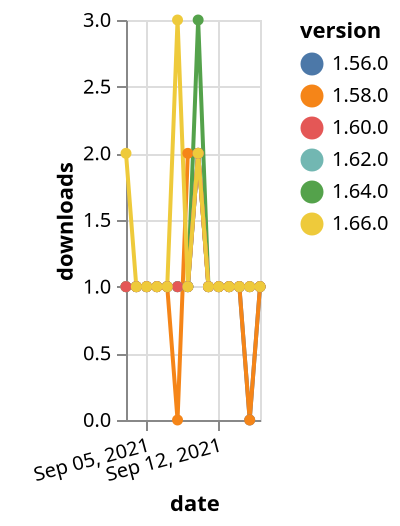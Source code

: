 {"$schema": "https://vega.github.io/schema/vega-lite/v5.json", "description": "A simple bar chart with embedded data.", "data": {"values": [{"date": "2021-09-03", "total": 238, "delta": 1, "version": "1.56.0"}, {"date": "2021-09-04", "total": 239, "delta": 1, "version": "1.56.0"}, {"date": "2021-09-05", "total": 240, "delta": 1, "version": "1.56.0"}, {"date": "2021-09-06", "total": 241, "delta": 1, "version": "1.56.0"}, {"date": "2021-09-07", "total": 242, "delta": 1, "version": "1.56.0"}, {"date": "2021-09-08", "total": 243, "delta": 1, "version": "1.56.0"}, {"date": "2021-09-09", "total": 244, "delta": 1, "version": "1.56.0"}, {"date": "2021-09-10", "total": 246, "delta": 2, "version": "1.56.0"}, {"date": "2021-09-11", "total": 247, "delta": 1, "version": "1.56.0"}, {"date": "2021-09-12", "total": 248, "delta": 1, "version": "1.56.0"}, {"date": "2021-09-13", "total": 249, "delta": 1, "version": "1.56.0"}, {"date": "2021-09-14", "total": 250, "delta": 1, "version": "1.56.0"}, {"date": "2021-09-15", "total": 250, "delta": 0, "version": "1.56.0"}, {"date": "2021-09-16", "total": 251, "delta": 1, "version": "1.56.0"}, {"date": "2021-09-03", "total": 203, "delta": 1, "version": "1.64.0"}, {"date": "2021-09-04", "total": 204, "delta": 1, "version": "1.64.0"}, {"date": "2021-09-05", "total": 205, "delta": 1, "version": "1.64.0"}, {"date": "2021-09-06", "total": 206, "delta": 1, "version": "1.64.0"}, {"date": "2021-09-07", "total": 207, "delta": 1, "version": "1.64.0"}, {"date": "2021-09-08", "total": 208, "delta": 1, "version": "1.64.0"}, {"date": "2021-09-09", "total": 209, "delta": 1, "version": "1.64.0"}, {"date": "2021-09-10", "total": 212, "delta": 3, "version": "1.64.0"}, {"date": "2021-09-11", "total": 213, "delta": 1, "version": "1.64.0"}, {"date": "2021-09-12", "total": 214, "delta": 1, "version": "1.64.0"}, {"date": "2021-09-13", "total": 215, "delta": 1, "version": "1.64.0"}, {"date": "2021-09-14", "total": 216, "delta": 1, "version": "1.64.0"}, {"date": "2021-09-15", "total": 217, "delta": 1, "version": "1.64.0"}, {"date": "2021-09-16", "total": 218, "delta": 1, "version": "1.64.0"}, {"date": "2021-09-03", "total": 195, "delta": 1, "version": "1.58.0"}, {"date": "2021-09-04", "total": 196, "delta": 1, "version": "1.58.0"}, {"date": "2021-09-05", "total": 197, "delta": 1, "version": "1.58.0"}, {"date": "2021-09-06", "total": 198, "delta": 1, "version": "1.58.0"}, {"date": "2021-09-07", "total": 199, "delta": 1, "version": "1.58.0"}, {"date": "2021-09-08", "total": 199, "delta": 0, "version": "1.58.0"}, {"date": "2021-09-09", "total": 201, "delta": 2, "version": "1.58.0"}, {"date": "2021-09-10", "total": 203, "delta": 2, "version": "1.58.0"}, {"date": "2021-09-11", "total": 204, "delta": 1, "version": "1.58.0"}, {"date": "2021-09-12", "total": 205, "delta": 1, "version": "1.58.0"}, {"date": "2021-09-13", "total": 206, "delta": 1, "version": "1.58.0"}, {"date": "2021-09-14", "total": 207, "delta": 1, "version": "1.58.0"}, {"date": "2021-09-15", "total": 207, "delta": 0, "version": "1.58.0"}, {"date": "2021-09-16", "total": 208, "delta": 1, "version": "1.58.0"}, {"date": "2021-09-03", "total": 174, "delta": 1, "version": "1.62.0"}, {"date": "2021-09-04", "total": 175, "delta": 1, "version": "1.62.0"}, {"date": "2021-09-05", "total": 176, "delta": 1, "version": "1.62.0"}, {"date": "2021-09-06", "total": 177, "delta": 1, "version": "1.62.0"}, {"date": "2021-09-07", "total": 178, "delta": 1, "version": "1.62.0"}, {"date": "2021-09-08", "total": 179, "delta": 1, "version": "1.62.0"}, {"date": "2021-09-09", "total": 180, "delta": 1, "version": "1.62.0"}, {"date": "2021-09-10", "total": 182, "delta": 2, "version": "1.62.0"}, {"date": "2021-09-11", "total": 183, "delta": 1, "version": "1.62.0"}, {"date": "2021-09-12", "total": 184, "delta": 1, "version": "1.62.0"}, {"date": "2021-09-13", "total": 185, "delta": 1, "version": "1.62.0"}, {"date": "2021-09-14", "total": 186, "delta": 1, "version": "1.62.0"}, {"date": "2021-09-15", "total": 187, "delta": 1, "version": "1.62.0"}, {"date": "2021-09-16", "total": 188, "delta": 1, "version": "1.62.0"}, {"date": "2021-09-03", "total": 177, "delta": 1, "version": "1.60.0"}, {"date": "2021-09-04", "total": 178, "delta": 1, "version": "1.60.0"}, {"date": "2021-09-05", "total": 179, "delta": 1, "version": "1.60.0"}, {"date": "2021-09-06", "total": 180, "delta": 1, "version": "1.60.0"}, {"date": "2021-09-07", "total": 181, "delta": 1, "version": "1.60.0"}, {"date": "2021-09-08", "total": 182, "delta": 1, "version": "1.60.0"}, {"date": "2021-09-09", "total": 183, "delta": 1, "version": "1.60.0"}, {"date": "2021-09-10", "total": 185, "delta": 2, "version": "1.60.0"}, {"date": "2021-09-11", "total": 186, "delta": 1, "version": "1.60.0"}, {"date": "2021-09-12", "total": 187, "delta": 1, "version": "1.60.0"}, {"date": "2021-09-13", "total": 188, "delta": 1, "version": "1.60.0"}, {"date": "2021-09-14", "total": 189, "delta": 1, "version": "1.60.0"}, {"date": "2021-09-15", "total": 190, "delta": 1, "version": "1.60.0"}, {"date": "2021-09-16", "total": 191, "delta": 1, "version": "1.60.0"}, {"date": "2021-09-03", "total": 132, "delta": 2, "version": "1.66.0"}, {"date": "2021-09-04", "total": 133, "delta": 1, "version": "1.66.0"}, {"date": "2021-09-05", "total": 134, "delta": 1, "version": "1.66.0"}, {"date": "2021-09-06", "total": 135, "delta": 1, "version": "1.66.0"}, {"date": "2021-09-07", "total": 136, "delta": 1, "version": "1.66.0"}, {"date": "2021-09-08", "total": 139, "delta": 3, "version": "1.66.0"}, {"date": "2021-09-09", "total": 140, "delta": 1, "version": "1.66.0"}, {"date": "2021-09-10", "total": 142, "delta": 2, "version": "1.66.0"}, {"date": "2021-09-11", "total": 143, "delta": 1, "version": "1.66.0"}, {"date": "2021-09-12", "total": 144, "delta": 1, "version": "1.66.0"}, {"date": "2021-09-13", "total": 145, "delta": 1, "version": "1.66.0"}, {"date": "2021-09-14", "total": 146, "delta": 1, "version": "1.66.0"}, {"date": "2021-09-15", "total": 147, "delta": 1, "version": "1.66.0"}, {"date": "2021-09-16", "total": 148, "delta": 1, "version": "1.66.0"}]}, "width": "container", "mark": {"type": "line", "point": {"filled": true}}, "encoding": {"x": {"field": "date", "type": "temporal", "timeUnit": "yearmonthdate", "title": "date", "axis": {"labelAngle": -15}}, "y": {"field": "delta", "type": "quantitative", "title": "downloads"}, "color": {"field": "version", "type": "nominal"}, "tooltip": {"field": "delta"}}}